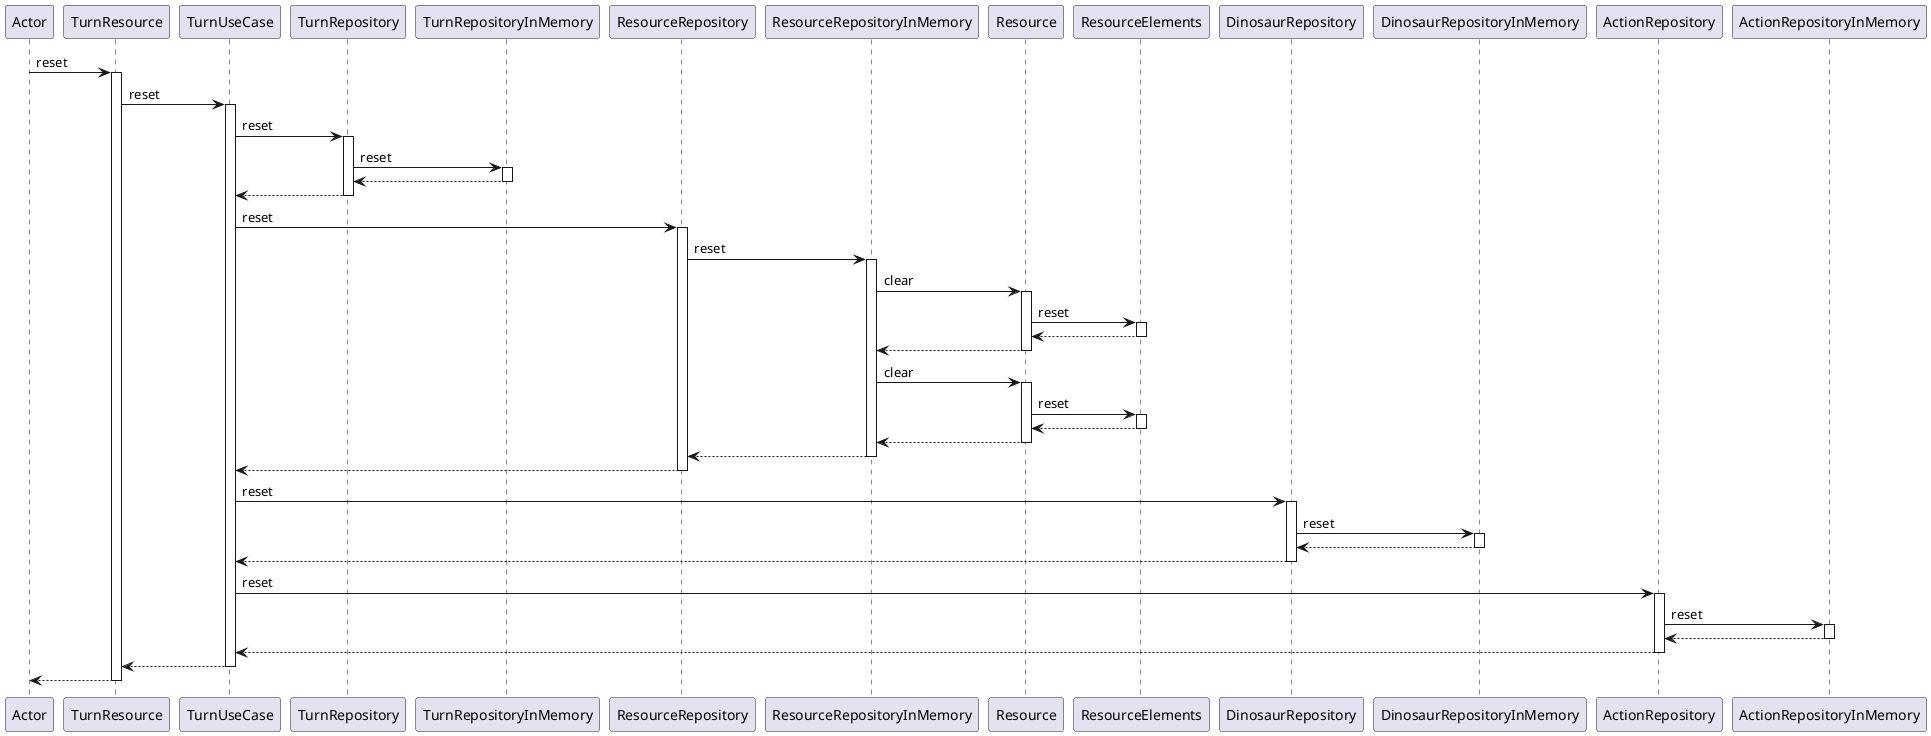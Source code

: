 @startuml
participant Actor
Actor -> TurnResource : reset
activate TurnResource
TurnResource -> TurnUseCase : reset
activate TurnUseCase
TurnUseCase -> TurnRepository : reset
activate TurnRepository
TurnRepository -> TurnRepositoryInMemory : reset
activate TurnRepositoryInMemory
TurnRepositoryInMemory --> TurnRepository
deactivate TurnRepositoryInMemory
TurnRepository --> TurnUseCase
deactivate TurnRepository
TurnUseCase -> ResourceRepository : reset
activate ResourceRepository
ResourceRepository -> ResourceRepositoryInMemory : reset
activate ResourceRepositoryInMemory
ResourceRepositoryInMemory -> Resource : clear
activate Resource
Resource -> ResourceElements : reset
activate ResourceElements
ResourceElements --> Resource
deactivate ResourceElements
Resource --> ResourceRepositoryInMemory
deactivate Resource
ResourceRepositoryInMemory -> Resource : clear
activate Resource
Resource -> ResourceElements : reset
activate ResourceElements
ResourceElements --> Resource
deactivate ResourceElements
Resource --> ResourceRepositoryInMemory
deactivate Resource
ResourceRepositoryInMemory --> ResourceRepository
deactivate ResourceRepositoryInMemory
ResourceRepository --> TurnUseCase
deactivate ResourceRepository
TurnUseCase -> DinosaurRepository : reset
activate DinosaurRepository
DinosaurRepository -> DinosaurRepositoryInMemory : reset
activate DinosaurRepositoryInMemory
DinosaurRepositoryInMemory --> DinosaurRepository
deactivate DinosaurRepositoryInMemory
DinosaurRepository --> TurnUseCase
deactivate DinosaurRepository
TurnUseCase -> ActionRepository : reset
activate ActionRepository
ActionRepository -> ActionRepositoryInMemory : reset
activate ActionRepositoryInMemory
ActionRepositoryInMemory --> ActionRepository
deactivate ActionRepositoryInMemory
ActionRepository --> TurnUseCase
deactivate ActionRepository
TurnUseCase --> TurnResource
deactivate TurnUseCase
return
@enduml